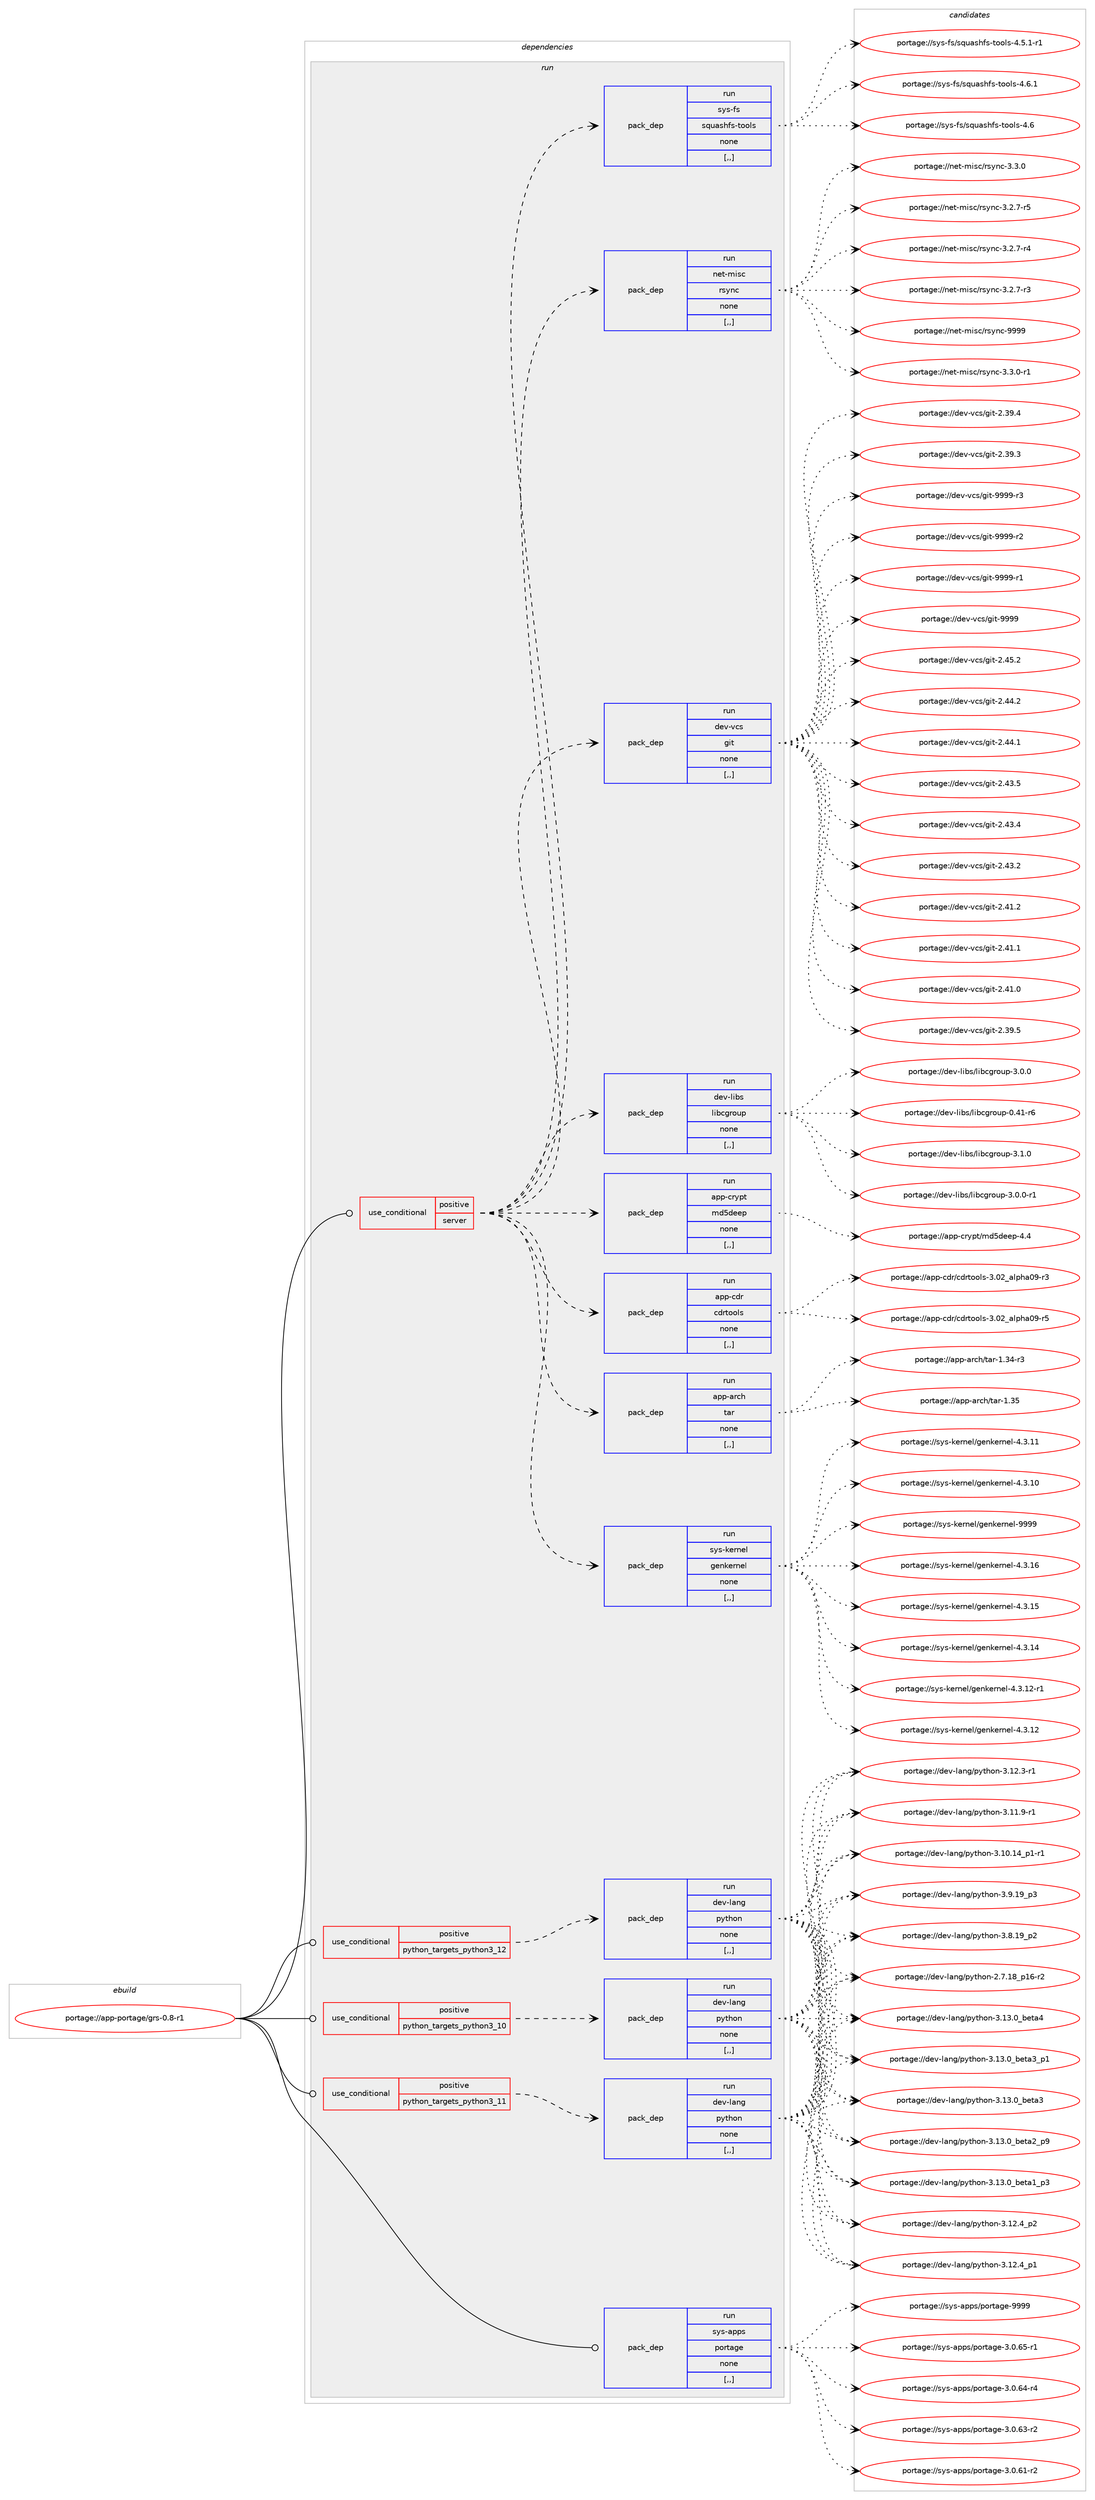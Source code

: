 digraph prolog {

# *************
# Graph options
# *************

newrank=true;
concentrate=true;
compound=true;
graph [rankdir=LR,fontname=Helvetica,fontsize=10,ranksep=1.5];#, ranksep=2.5, nodesep=0.2];
edge  [arrowhead=vee];
node  [fontname=Helvetica,fontsize=10];

# **********
# The ebuild
# **********

subgraph cluster_leftcol {
color=gray;
label=<<i>ebuild</i>>;
id [label="portage://app-portage/grs-0.8-r1", color=red, width=4, href="../app-portage/grs-0.8-r1.svg"];
}

# ****************
# The dependencies
# ****************

subgraph cluster_midcol {
color=gray;
label=<<i>dependencies</i>>;
subgraph cluster_compile {
fillcolor="#eeeeee";
style=filled;
label=<<i>compile</i>>;
}
subgraph cluster_compileandrun {
fillcolor="#eeeeee";
style=filled;
label=<<i>compile and run</i>>;
}
subgraph cluster_run {
fillcolor="#eeeeee";
style=filled;
label=<<i>run</i>>;
subgraph cond14210 {
dependency50887 [label=<<TABLE BORDER="0" CELLBORDER="1" CELLSPACING="0" CELLPADDING="4"><TR><TD ROWSPAN="3" CELLPADDING="10">use_conditional</TD></TR><TR><TD>positive</TD></TR><TR><TD>python_targets_python3_10</TD></TR></TABLE>>, shape=none, color=red];
subgraph pack36206 {
dependency50888 [label=<<TABLE BORDER="0" CELLBORDER="1" CELLSPACING="0" CELLPADDING="4" WIDTH="220"><TR><TD ROWSPAN="6" CELLPADDING="30">pack_dep</TD></TR><TR><TD WIDTH="110">run</TD></TR><TR><TD>dev-lang</TD></TR><TR><TD>python</TD></TR><TR><TD>none</TD></TR><TR><TD>[,,]</TD></TR></TABLE>>, shape=none, color=blue];
}
dependency50887:e -> dependency50888:w [weight=20,style="dashed",arrowhead="vee"];
}
id:e -> dependency50887:w [weight=20,style="solid",arrowhead="odot"];
subgraph cond14211 {
dependency50889 [label=<<TABLE BORDER="0" CELLBORDER="1" CELLSPACING="0" CELLPADDING="4"><TR><TD ROWSPAN="3" CELLPADDING="10">use_conditional</TD></TR><TR><TD>positive</TD></TR><TR><TD>python_targets_python3_11</TD></TR></TABLE>>, shape=none, color=red];
subgraph pack36207 {
dependency50890 [label=<<TABLE BORDER="0" CELLBORDER="1" CELLSPACING="0" CELLPADDING="4" WIDTH="220"><TR><TD ROWSPAN="6" CELLPADDING="30">pack_dep</TD></TR><TR><TD WIDTH="110">run</TD></TR><TR><TD>dev-lang</TD></TR><TR><TD>python</TD></TR><TR><TD>none</TD></TR><TR><TD>[,,]</TD></TR></TABLE>>, shape=none, color=blue];
}
dependency50889:e -> dependency50890:w [weight=20,style="dashed",arrowhead="vee"];
}
id:e -> dependency50889:w [weight=20,style="solid",arrowhead="odot"];
subgraph cond14212 {
dependency50891 [label=<<TABLE BORDER="0" CELLBORDER="1" CELLSPACING="0" CELLPADDING="4"><TR><TD ROWSPAN="3" CELLPADDING="10">use_conditional</TD></TR><TR><TD>positive</TD></TR><TR><TD>python_targets_python3_12</TD></TR></TABLE>>, shape=none, color=red];
subgraph pack36208 {
dependency50892 [label=<<TABLE BORDER="0" CELLBORDER="1" CELLSPACING="0" CELLPADDING="4" WIDTH="220"><TR><TD ROWSPAN="6" CELLPADDING="30">pack_dep</TD></TR><TR><TD WIDTH="110">run</TD></TR><TR><TD>dev-lang</TD></TR><TR><TD>python</TD></TR><TR><TD>none</TD></TR><TR><TD>[,,]</TD></TR></TABLE>>, shape=none, color=blue];
}
dependency50891:e -> dependency50892:w [weight=20,style="dashed",arrowhead="vee"];
}
id:e -> dependency50891:w [weight=20,style="solid",arrowhead="odot"];
subgraph cond14213 {
dependency50893 [label=<<TABLE BORDER="0" CELLBORDER="1" CELLSPACING="0" CELLPADDING="4"><TR><TD ROWSPAN="3" CELLPADDING="10">use_conditional</TD></TR><TR><TD>positive</TD></TR><TR><TD>server</TD></TR></TABLE>>, shape=none, color=red];
subgraph pack36209 {
dependency50894 [label=<<TABLE BORDER="0" CELLBORDER="1" CELLSPACING="0" CELLPADDING="4" WIDTH="220"><TR><TD ROWSPAN="6" CELLPADDING="30">pack_dep</TD></TR><TR><TD WIDTH="110">run</TD></TR><TR><TD>app-arch</TD></TR><TR><TD>tar</TD></TR><TR><TD>none</TD></TR><TR><TD>[,,]</TD></TR></TABLE>>, shape=none, color=blue];
}
dependency50893:e -> dependency50894:w [weight=20,style="dashed",arrowhead="vee"];
subgraph pack36210 {
dependency50895 [label=<<TABLE BORDER="0" CELLBORDER="1" CELLSPACING="0" CELLPADDING="4" WIDTH="220"><TR><TD ROWSPAN="6" CELLPADDING="30">pack_dep</TD></TR><TR><TD WIDTH="110">run</TD></TR><TR><TD>app-cdr</TD></TR><TR><TD>cdrtools</TD></TR><TR><TD>none</TD></TR><TR><TD>[,,]</TD></TR></TABLE>>, shape=none, color=blue];
}
dependency50893:e -> dependency50895:w [weight=20,style="dashed",arrowhead="vee"];
subgraph pack36211 {
dependency50896 [label=<<TABLE BORDER="0" CELLBORDER="1" CELLSPACING="0" CELLPADDING="4" WIDTH="220"><TR><TD ROWSPAN="6" CELLPADDING="30">pack_dep</TD></TR><TR><TD WIDTH="110">run</TD></TR><TR><TD>app-crypt</TD></TR><TR><TD>md5deep</TD></TR><TR><TD>none</TD></TR><TR><TD>[,,]</TD></TR></TABLE>>, shape=none, color=blue];
}
dependency50893:e -> dependency50896:w [weight=20,style="dashed",arrowhead="vee"];
subgraph pack36212 {
dependency50897 [label=<<TABLE BORDER="0" CELLBORDER="1" CELLSPACING="0" CELLPADDING="4" WIDTH="220"><TR><TD ROWSPAN="6" CELLPADDING="30">pack_dep</TD></TR><TR><TD WIDTH="110">run</TD></TR><TR><TD>dev-libs</TD></TR><TR><TD>libcgroup</TD></TR><TR><TD>none</TD></TR><TR><TD>[,,]</TD></TR></TABLE>>, shape=none, color=blue];
}
dependency50893:e -> dependency50897:w [weight=20,style="dashed",arrowhead="vee"];
subgraph pack36213 {
dependency50898 [label=<<TABLE BORDER="0" CELLBORDER="1" CELLSPACING="0" CELLPADDING="4" WIDTH="220"><TR><TD ROWSPAN="6" CELLPADDING="30">pack_dep</TD></TR><TR><TD WIDTH="110">run</TD></TR><TR><TD>dev-vcs</TD></TR><TR><TD>git</TD></TR><TR><TD>none</TD></TR><TR><TD>[,,]</TD></TR></TABLE>>, shape=none, color=blue];
}
dependency50893:e -> dependency50898:w [weight=20,style="dashed",arrowhead="vee"];
subgraph pack36214 {
dependency50899 [label=<<TABLE BORDER="0" CELLBORDER="1" CELLSPACING="0" CELLPADDING="4" WIDTH="220"><TR><TD ROWSPAN="6" CELLPADDING="30">pack_dep</TD></TR><TR><TD WIDTH="110">run</TD></TR><TR><TD>net-misc</TD></TR><TR><TD>rsync</TD></TR><TR><TD>none</TD></TR><TR><TD>[,,]</TD></TR></TABLE>>, shape=none, color=blue];
}
dependency50893:e -> dependency50899:w [weight=20,style="dashed",arrowhead="vee"];
subgraph pack36215 {
dependency50900 [label=<<TABLE BORDER="0" CELLBORDER="1" CELLSPACING="0" CELLPADDING="4" WIDTH="220"><TR><TD ROWSPAN="6" CELLPADDING="30">pack_dep</TD></TR><TR><TD WIDTH="110">run</TD></TR><TR><TD>sys-fs</TD></TR><TR><TD>squashfs-tools</TD></TR><TR><TD>none</TD></TR><TR><TD>[,,]</TD></TR></TABLE>>, shape=none, color=blue];
}
dependency50893:e -> dependency50900:w [weight=20,style="dashed",arrowhead="vee"];
subgraph pack36216 {
dependency50901 [label=<<TABLE BORDER="0" CELLBORDER="1" CELLSPACING="0" CELLPADDING="4" WIDTH="220"><TR><TD ROWSPAN="6" CELLPADDING="30">pack_dep</TD></TR><TR><TD WIDTH="110">run</TD></TR><TR><TD>sys-kernel</TD></TR><TR><TD>genkernel</TD></TR><TR><TD>none</TD></TR><TR><TD>[,,]</TD></TR></TABLE>>, shape=none, color=blue];
}
dependency50893:e -> dependency50901:w [weight=20,style="dashed",arrowhead="vee"];
}
id:e -> dependency50893:w [weight=20,style="solid",arrowhead="odot"];
subgraph pack36217 {
dependency50902 [label=<<TABLE BORDER="0" CELLBORDER="1" CELLSPACING="0" CELLPADDING="4" WIDTH="220"><TR><TD ROWSPAN="6" CELLPADDING="30">pack_dep</TD></TR><TR><TD WIDTH="110">run</TD></TR><TR><TD>sys-apps</TD></TR><TR><TD>portage</TD></TR><TR><TD>none</TD></TR><TR><TD>[,,]</TD></TR></TABLE>>, shape=none, color=blue];
}
id:e -> dependency50902:w [weight=20,style="solid",arrowhead="odot"];
}
}

# **************
# The candidates
# **************

subgraph cluster_choices {
rank=same;
color=gray;
label=<<i>candidates</i>>;

subgraph choice36206 {
color=black;
nodesep=1;
choice1001011184510897110103471121211161041111104551464951464895981011169752 [label="portage://dev-lang/python-3.13.0_beta4", color=red, width=4,href="../dev-lang/python-3.13.0_beta4.svg"];
choice10010111845108971101034711212111610411111045514649514648959810111697519511249 [label="portage://dev-lang/python-3.13.0_beta3_p1", color=red, width=4,href="../dev-lang/python-3.13.0_beta3_p1.svg"];
choice1001011184510897110103471121211161041111104551464951464895981011169751 [label="portage://dev-lang/python-3.13.0_beta3", color=red, width=4,href="../dev-lang/python-3.13.0_beta3.svg"];
choice10010111845108971101034711212111610411111045514649514648959810111697509511257 [label="portage://dev-lang/python-3.13.0_beta2_p9", color=red, width=4,href="../dev-lang/python-3.13.0_beta2_p9.svg"];
choice10010111845108971101034711212111610411111045514649514648959810111697499511251 [label="portage://dev-lang/python-3.13.0_beta1_p3", color=red, width=4,href="../dev-lang/python-3.13.0_beta1_p3.svg"];
choice100101118451089711010347112121116104111110455146495046529511250 [label="portage://dev-lang/python-3.12.4_p2", color=red, width=4,href="../dev-lang/python-3.12.4_p2.svg"];
choice100101118451089711010347112121116104111110455146495046529511249 [label="portage://dev-lang/python-3.12.4_p1", color=red, width=4,href="../dev-lang/python-3.12.4_p1.svg"];
choice100101118451089711010347112121116104111110455146495046514511449 [label="portage://dev-lang/python-3.12.3-r1", color=red, width=4,href="../dev-lang/python-3.12.3-r1.svg"];
choice100101118451089711010347112121116104111110455146494946574511449 [label="portage://dev-lang/python-3.11.9-r1", color=red, width=4,href="../dev-lang/python-3.11.9-r1.svg"];
choice100101118451089711010347112121116104111110455146494846495295112494511449 [label="portage://dev-lang/python-3.10.14_p1-r1", color=red, width=4,href="../dev-lang/python-3.10.14_p1-r1.svg"];
choice100101118451089711010347112121116104111110455146574649579511251 [label="portage://dev-lang/python-3.9.19_p3", color=red, width=4,href="../dev-lang/python-3.9.19_p3.svg"];
choice100101118451089711010347112121116104111110455146564649579511250 [label="portage://dev-lang/python-3.8.19_p2", color=red, width=4,href="../dev-lang/python-3.8.19_p2.svg"];
choice100101118451089711010347112121116104111110455046554649569511249544511450 [label="portage://dev-lang/python-2.7.18_p16-r2", color=red, width=4,href="../dev-lang/python-2.7.18_p16-r2.svg"];
dependency50888:e -> choice1001011184510897110103471121211161041111104551464951464895981011169752:w [style=dotted,weight="100"];
dependency50888:e -> choice10010111845108971101034711212111610411111045514649514648959810111697519511249:w [style=dotted,weight="100"];
dependency50888:e -> choice1001011184510897110103471121211161041111104551464951464895981011169751:w [style=dotted,weight="100"];
dependency50888:e -> choice10010111845108971101034711212111610411111045514649514648959810111697509511257:w [style=dotted,weight="100"];
dependency50888:e -> choice10010111845108971101034711212111610411111045514649514648959810111697499511251:w [style=dotted,weight="100"];
dependency50888:e -> choice100101118451089711010347112121116104111110455146495046529511250:w [style=dotted,weight="100"];
dependency50888:e -> choice100101118451089711010347112121116104111110455146495046529511249:w [style=dotted,weight="100"];
dependency50888:e -> choice100101118451089711010347112121116104111110455146495046514511449:w [style=dotted,weight="100"];
dependency50888:e -> choice100101118451089711010347112121116104111110455146494946574511449:w [style=dotted,weight="100"];
dependency50888:e -> choice100101118451089711010347112121116104111110455146494846495295112494511449:w [style=dotted,weight="100"];
dependency50888:e -> choice100101118451089711010347112121116104111110455146574649579511251:w [style=dotted,weight="100"];
dependency50888:e -> choice100101118451089711010347112121116104111110455146564649579511250:w [style=dotted,weight="100"];
dependency50888:e -> choice100101118451089711010347112121116104111110455046554649569511249544511450:w [style=dotted,weight="100"];
}
subgraph choice36207 {
color=black;
nodesep=1;
choice1001011184510897110103471121211161041111104551464951464895981011169752 [label="portage://dev-lang/python-3.13.0_beta4", color=red, width=4,href="../dev-lang/python-3.13.0_beta4.svg"];
choice10010111845108971101034711212111610411111045514649514648959810111697519511249 [label="portage://dev-lang/python-3.13.0_beta3_p1", color=red, width=4,href="../dev-lang/python-3.13.0_beta3_p1.svg"];
choice1001011184510897110103471121211161041111104551464951464895981011169751 [label="portage://dev-lang/python-3.13.0_beta3", color=red, width=4,href="../dev-lang/python-3.13.0_beta3.svg"];
choice10010111845108971101034711212111610411111045514649514648959810111697509511257 [label="portage://dev-lang/python-3.13.0_beta2_p9", color=red, width=4,href="../dev-lang/python-3.13.0_beta2_p9.svg"];
choice10010111845108971101034711212111610411111045514649514648959810111697499511251 [label="portage://dev-lang/python-3.13.0_beta1_p3", color=red, width=4,href="../dev-lang/python-3.13.0_beta1_p3.svg"];
choice100101118451089711010347112121116104111110455146495046529511250 [label="portage://dev-lang/python-3.12.4_p2", color=red, width=4,href="../dev-lang/python-3.12.4_p2.svg"];
choice100101118451089711010347112121116104111110455146495046529511249 [label="portage://dev-lang/python-3.12.4_p1", color=red, width=4,href="../dev-lang/python-3.12.4_p1.svg"];
choice100101118451089711010347112121116104111110455146495046514511449 [label="portage://dev-lang/python-3.12.3-r1", color=red, width=4,href="../dev-lang/python-3.12.3-r1.svg"];
choice100101118451089711010347112121116104111110455146494946574511449 [label="portage://dev-lang/python-3.11.9-r1", color=red, width=4,href="../dev-lang/python-3.11.9-r1.svg"];
choice100101118451089711010347112121116104111110455146494846495295112494511449 [label="portage://dev-lang/python-3.10.14_p1-r1", color=red, width=4,href="../dev-lang/python-3.10.14_p1-r1.svg"];
choice100101118451089711010347112121116104111110455146574649579511251 [label="portage://dev-lang/python-3.9.19_p3", color=red, width=4,href="../dev-lang/python-3.9.19_p3.svg"];
choice100101118451089711010347112121116104111110455146564649579511250 [label="portage://dev-lang/python-3.8.19_p2", color=red, width=4,href="../dev-lang/python-3.8.19_p2.svg"];
choice100101118451089711010347112121116104111110455046554649569511249544511450 [label="portage://dev-lang/python-2.7.18_p16-r2", color=red, width=4,href="../dev-lang/python-2.7.18_p16-r2.svg"];
dependency50890:e -> choice1001011184510897110103471121211161041111104551464951464895981011169752:w [style=dotted,weight="100"];
dependency50890:e -> choice10010111845108971101034711212111610411111045514649514648959810111697519511249:w [style=dotted,weight="100"];
dependency50890:e -> choice1001011184510897110103471121211161041111104551464951464895981011169751:w [style=dotted,weight="100"];
dependency50890:e -> choice10010111845108971101034711212111610411111045514649514648959810111697509511257:w [style=dotted,weight="100"];
dependency50890:e -> choice10010111845108971101034711212111610411111045514649514648959810111697499511251:w [style=dotted,weight="100"];
dependency50890:e -> choice100101118451089711010347112121116104111110455146495046529511250:w [style=dotted,weight="100"];
dependency50890:e -> choice100101118451089711010347112121116104111110455146495046529511249:w [style=dotted,weight="100"];
dependency50890:e -> choice100101118451089711010347112121116104111110455146495046514511449:w [style=dotted,weight="100"];
dependency50890:e -> choice100101118451089711010347112121116104111110455146494946574511449:w [style=dotted,weight="100"];
dependency50890:e -> choice100101118451089711010347112121116104111110455146494846495295112494511449:w [style=dotted,weight="100"];
dependency50890:e -> choice100101118451089711010347112121116104111110455146574649579511251:w [style=dotted,weight="100"];
dependency50890:e -> choice100101118451089711010347112121116104111110455146564649579511250:w [style=dotted,weight="100"];
dependency50890:e -> choice100101118451089711010347112121116104111110455046554649569511249544511450:w [style=dotted,weight="100"];
}
subgraph choice36208 {
color=black;
nodesep=1;
choice1001011184510897110103471121211161041111104551464951464895981011169752 [label="portage://dev-lang/python-3.13.0_beta4", color=red, width=4,href="../dev-lang/python-3.13.0_beta4.svg"];
choice10010111845108971101034711212111610411111045514649514648959810111697519511249 [label="portage://dev-lang/python-3.13.0_beta3_p1", color=red, width=4,href="../dev-lang/python-3.13.0_beta3_p1.svg"];
choice1001011184510897110103471121211161041111104551464951464895981011169751 [label="portage://dev-lang/python-3.13.0_beta3", color=red, width=4,href="../dev-lang/python-3.13.0_beta3.svg"];
choice10010111845108971101034711212111610411111045514649514648959810111697509511257 [label="portage://dev-lang/python-3.13.0_beta2_p9", color=red, width=4,href="../dev-lang/python-3.13.0_beta2_p9.svg"];
choice10010111845108971101034711212111610411111045514649514648959810111697499511251 [label="portage://dev-lang/python-3.13.0_beta1_p3", color=red, width=4,href="../dev-lang/python-3.13.0_beta1_p3.svg"];
choice100101118451089711010347112121116104111110455146495046529511250 [label="portage://dev-lang/python-3.12.4_p2", color=red, width=4,href="../dev-lang/python-3.12.4_p2.svg"];
choice100101118451089711010347112121116104111110455146495046529511249 [label="portage://dev-lang/python-3.12.4_p1", color=red, width=4,href="../dev-lang/python-3.12.4_p1.svg"];
choice100101118451089711010347112121116104111110455146495046514511449 [label="portage://dev-lang/python-3.12.3-r1", color=red, width=4,href="../dev-lang/python-3.12.3-r1.svg"];
choice100101118451089711010347112121116104111110455146494946574511449 [label="portage://dev-lang/python-3.11.9-r1", color=red, width=4,href="../dev-lang/python-3.11.9-r1.svg"];
choice100101118451089711010347112121116104111110455146494846495295112494511449 [label="portage://dev-lang/python-3.10.14_p1-r1", color=red, width=4,href="../dev-lang/python-3.10.14_p1-r1.svg"];
choice100101118451089711010347112121116104111110455146574649579511251 [label="portage://dev-lang/python-3.9.19_p3", color=red, width=4,href="../dev-lang/python-3.9.19_p3.svg"];
choice100101118451089711010347112121116104111110455146564649579511250 [label="portage://dev-lang/python-3.8.19_p2", color=red, width=4,href="../dev-lang/python-3.8.19_p2.svg"];
choice100101118451089711010347112121116104111110455046554649569511249544511450 [label="portage://dev-lang/python-2.7.18_p16-r2", color=red, width=4,href="../dev-lang/python-2.7.18_p16-r2.svg"];
dependency50892:e -> choice1001011184510897110103471121211161041111104551464951464895981011169752:w [style=dotted,weight="100"];
dependency50892:e -> choice10010111845108971101034711212111610411111045514649514648959810111697519511249:w [style=dotted,weight="100"];
dependency50892:e -> choice1001011184510897110103471121211161041111104551464951464895981011169751:w [style=dotted,weight="100"];
dependency50892:e -> choice10010111845108971101034711212111610411111045514649514648959810111697509511257:w [style=dotted,weight="100"];
dependency50892:e -> choice10010111845108971101034711212111610411111045514649514648959810111697499511251:w [style=dotted,weight="100"];
dependency50892:e -> choice100101118451089711010347112121116104111110455146495046529511250:w [style=dotted,weight="100"];
dependency50892:e -> choice100101118451089711010347112121116104111110455146495046529511249:w [style=dotted,weight="100"];
dependency50892:e -> choice100101118451089711010347112121116104111110455146495046514511449:w [style=dotted,weight="100"];
dependency50892:e -> choice100101118451089711010347112121116104111110455146494946574511449:w [style=dotted,weight="100"];
dependency50892:e -> choice100101118451089711010347112121116104111110455146494846495295112494511449:w [style=dotted,weight="100"];
dependency50892:e -> choice100101118451089711010347112121116104111110455146574649579511251:w [style=dotted,weight="100"];
dependency50892:e -> choice100101118451089711010347112121116104111110455146564649579511250:w [style=dotted,weight="100"];
dependency50892:e -> choice100101118451089711010347112121116104111110455046554649569511249544511450:w [style=dotted,weight="100"];
}
subgraph choice36209 {
color=black;
nodesep=1;
choice9711211245971149910447116971144549465153 [label="portage://app-arch/tar-1.35", color=red, width=4,href="../app-arch/tar-1.35.svg"];
choice97112112459711499104471169711445494651524511451 [label="portage://app-arch/tar-1.34-r3", color=red, width=4,href="../app-arch/tar-1.34-r3.svg"];
dependency50894:e -> choice9711211245971149910447116971144549465153:w [style=dotted,weight="100"];
dependency50894:e -> choice97112112459711499104471169711445494651524511451:w [style=dotted,weight="100"];
}
subgraph choice36210 {
color=black;
nodesep=1;
choice9711211245991001144799100114116111111108115455146485095971081121049748574511453 [label="portage://app-cdr/cdrtools-3.02_alpha09-r5", color=red, width=4,href="../app-cdr/cdrtools-3.02_alpha09-r5.svg"];
choice9711211245991001144799100114116111111108115455146485095971081121049748574511451 [label="portage://app-cdr/cdrtools-3.02_alpha09-r3", color=red, width=4,href="../app-cdr/cdrtools-3.02_alpha09-r3.svg"];
dependency50895:e -> choice9711211245991001144799100114116111111108115455146485095971081121049748574511453:w [style=dotted,weight="100"];
dependency50895:e -> choice9711211245991001144799100114116111111108115455146485095971081121049748574511451:w [style=dotted,weight="100"];
}
subgraph choice36211 {
color=black;
nodesep=1;
choice971121124599114121112116471091005310010110111245524652 [label="portage://app-crypt/md5deep-4.4", color=red, width=4,href="../app-crypt/md5deep-4.4.svg"];
dependency50896:e -> choice971121124599114121112116471091005310010110111245524652:w [style=dotted,weight="100"];
}
subgraph choice36212 {
color=black;
nodesep=1;
choice1001011184510810598115471081059899103114111117112455146494648 [label="portage://dev-libs/libcgroup-3.1.0", color=red, width=4,href="../dev-libs/libcgroup-3.1.0.svg"];
choice10010111845108105981154710810598991031141111171124551464846484511449 [label="portage://dev-libs/libcgroup-3.0.0-r1", color=red, width=4,href="../dev-libs/libcgroup-3.0.0-r1.svg"];
choice1001011184510810598115471081059899103114111117112455146484648 [label="portage://dev-libs/libcgroup-3.0.0", color=red, width=4,href="../dev-libs/libcgroup-3.0.0.svg"];
choice100101118451081059811547108105989910311411111711245484652494511454 [label="portage://dev-libs/libcgroup-0.41-r6", color=red, width=4,href="../dev-libs/libcgroup-0.41-r6.svg"];
dependency50897:e -> choice1001011184510810598115471081059899103114111117112455146494648:w [style=dotted,weight="100"];
dependency50897:e -> choice10010111845108105981154710810598991031141111171124551464846484511449:w [style=dotted,weight="100"];
dependency50897:e -> choice1001011184510810598115471081059899103114111117112455146484648:w [style=dotted,weight="100"];
dependency50897:e -> choice100101118451081059811547108105989910311411111711245484652494511454:w [style=dotted,weight="100"];
}
subgraph choice36213 {
color=black;
nodesep=1;
choice10010111845118991154710310511645575757574511451 [label="portage://dev-vcs/git-9999-r3", color=red, width=4,href="../dev-vcs/git-9999-r3.svg"];
choice10010111845118991154710310511645575757574511450 [label="portage://dev-vcs/git-9999-r2", color=red, width=4,href="../dev-vcs/git-9999-r2.svg"];
choice10010111845118991154710310511645575757574511449 [label="portage://dev-vcs/git-9999-r1", color=red, width=4,href="../dev-vcs/git-9999-r1.svg"];
choice1001011184511899115471031051164557575757 [label="portage://dev-vcs/git-9999", color=red, width=4,href="../dev-vcs/git-9999.svg"];
choice10010111845118991154710310511645504652534650 [label="portage://dev-vcs/git-2.45.2", color=red, width=4,href="../dev-vcs/git-2.45.2.svg"];
choice10010111845118991154710310511645504652524650 [label="portage://dev-vcs/git-2.44.2", color=red, width=4,href="../dev-vcs/git-2.44.2.svg"];
choice10010111845118991154710310511645504652524649 [label="portage://dev-vcs/git-2.44.1", color=red, width=4,href="../dev-vcs/git-2.44.1.svg"];
choice10010111845118991154710310511645504652514653 [label="portage://dev-vcs/git-2.43.5", color=red, width=4,href="../dev-vcs/git-2.43.5.svg"];
choice10010111845118991154710310511645504652514652 [label="portage://dev-vcs/git-2.43.4", color=red, width=4,href="../dev-vcs/git-2.43.4.svg"];
choice10010111845118991154710310511645504652514650 [label="portage://dev-vcs/git-2.43.2", color=red, width=4,href="../dev-vcs/git-2.43.2.svg"];
choice10010111845118991154710310511645504652494650 [label="portage://dev-vcs/git-2.41.2", color=red, width=4,href="../dev-vcs/git-2.41.2.svg"];
choice10010111845118991154710310511645504652494649 [label="portage://dev-vcs/git-2.41.1", color=red, width=4,href="../dev-vcs/git-2.41.1.svg"];
choice10010111845118991154710310511645504652494648 [label="portage://dev-vcs/git-2.41.0", color=red, width=4,href="../dev-vcs/git-2.41.0.svg"];
choice10010111845118991154710310511645504651574653 [label="portage://dev-vcs/git-2.39.5", color=red, width=4,href="../dev-vcs/git-2.39.5.svg"];
choice10010111845118991154710310511645504651574652 [label="portage://dev-vcs/git-2.39.4", color=red, width=4,href="../dev-vcs/git-2.39.4.svg"];
choice10010111845118991154710310511645504651574651 [label="portage://dev-vcs/git-2.39.3", color=red, width=4,href="../dev-vcs/git-2.39.3.svg"];
dependency50898:e -> choice10010111845118991154710310511645575757574511451:w [style=dotted,weight="100"];
dependency50898:e -> choice10010111845118991154710310511645575757574511450:w [style=dotted,weight="100"];
dependency50898:e -> choice10010111845118991154710310511645575757574511449:w [style=dotted,weight="100"];
dependency50898:e -> choice1001011184511899115471031051164557575757:w [style=dotted,weight="100"];
dependency50898:e -> choice10010111845118991154710310511645504652534650:w [style=dotted,weight="100"];
dependency50898:e -> choice10010111845118991154710310511645504652524650:w [style=dotted,weight="100"];
dependency50898:e -> choice10010111845118991154710310511645504652524649:w [style=dotted,weight="100"];
dependency50898:e -> choice10010111845118991154710310511645504652514653:w [style=dotted,weight="100"];
dependency50898:e -> choice10010111845118991154710310511645504652514652:w [style=dotted,weight="100"];
dependency50898:e -> choice10010111845118991154710310511645504652514650:w [style=dotted,weight="100"];
dependency50898:e -> choice10010111845118991154710310511645504652494650:w [style=dotted,weight="100"];
dependency50898:e -> choice10010111845118991154710310511645504652494649:w [style=dotted,weight="100"];
dependency50898:e -> choice10010111845118991154710310511645504652494648:w [style=dotted,weight="100"];
dependency50898:e -> choice10010111845118991154710310511645504651574653:w [style=dotted,weight="100"];
dependency50898:e -> choice10010111845118991154710310511645504651574652:w [style=dotted,weight="100"];
dependency50898:e -> choice10010111845118991154710310511645504651574651:w [style=dotted,weight="100"];
}
subgraph choice36214 {
color=black;
nodesep=1;
choice110101116451091051159947114115121110994557575757 [label="portage://net-misc/rsync-9999", color=red, width=4,href="../net-misc/rsync-9999.svg"];
choice110101116451091051159947114115121110994551465146484511449 [label="portage://net-misc/rsync-3.3.0-r1", color=red, width=4,href="../net-misc/rsync-3.3.0-r1.svg"];
choice11010111645109105115994711411512111099455146514648 [label="portage://net-misc/rsync-3.3.0", color=red, width=4,href="../net-misc/rsync-3.3.0.svg"];
choice110101116451091051159947114115121110994551465046554511453 [label="portage://net-misc/rsync-3.2.7-r5", color=red, width=4,href="../net-misc/rsync-3.2.7-r5.svg"];
choice110101116451091051159947114115121110994551465046554511452 [label="portage://net-misc/rsync-3.2.7-r4", color=red, width=4,href="../net-misc/rsync-3.2.7-r4.svg"];
choice110101116451091051159947114115121110994551465046554511451 [label="portage://net-misc/rsync-3.2.7-r3", color=red, width=4,href="../net-misc/rsync-3.2.7-r3.svg"];
dependency50899:e -> choice110101116451091051159947114115121110994557575757:w [style=dotted,weight="100"];
dependency50899:e -> choice110101116451091051159947114115121110994551465146484511449:w [style=dotted,weight="100"];
dependency50899:e -> choice11010111645109105115994711411512111099455146514648:w [style=dotted,weight="100"];
dependency50899:e -> choice110101116451091051159947114115121110994551465046554511453:w [style=dotted,weight="100"];
dependency50899:e -> choice110101116451091051159947114115121110994551465046554511452:w [style=dotted,weight="100"];
dependency50899:e -> choice110101116451091051159947114115121110994551465046554511451:w [style=dotted,weight="100"];
}
subgraph choice36215 {
color=black;
nodesep=1;
choice11512111545102115471151131179711510410211545116111111108115455246544649 [label="portage://sys-fs/squashfs-tools-4.6.1", color=red, width=4,href="../sys-fs/squashfs-tools-4.6.1.svg"];
choice1151211154510211547115113117971151041021154511611111110811545524654 [label="portage://sys-fs/squashfs-tools-4.6", color=red, width=4,href="../sys-fs/squashfs-tools-4.6.svg"];
choice115121115451021154711511311797115104102115451161111111081154552465346494511449 [label="portage://sys-fs/squashfs-tools-4.5.1-r1", color=red, width=4,href="../sys-fs/squashfs-tools-4.5.1-r1.svg"];
dependency50900:e -> choice11512111545102115471151131179711510410211545116111111108115455246544649:w [style=dotted,weight="100"];
dependency50900:e -> choice1151211154510211547115113117971151041021154511611111110811545524654:w [style=dotted,weight="100"];
dependency50900:e -> choice115121115451021154711511311797115104102115451161111111081154552465346494511449:w [style=dotted,weight="100"];
}
subgraph choice36216 {
color=black;
nodesep=1;
choice11512111545107101114110101108471031011101071011141101011084557575757 [label="portage://sys-kernel/genkernel-9999", color=red, width=4,href="../sys-kernel/genkernel-9999.svg"];
choice115121115451071011141101011084710310111010710111411010110845524651464954 [label="portage://sys-kernel/genkernel-4.3.16", color=red, width=4,href="../sys-kernel/genkernel-4.3.16.svg"];
choice115121115451071011141101011084710310111010710111411010110845524651464953 [label="portage://sys-kernel/genkernel-4.3.15", color=red, width=4,href="../sys-kernel/genkernel-4.3.15.svg"];
choice115121115451071011141101011084710310111010710111411010110845524651464952 [label="portage://sys-kernel/genkernel-4.3.14", color=red, width=4,href="../sys-kernel/genkernel-4.3.14.svg"];
choice1151211154510710111411010110847103101110107101114110101108455246514649504511449 [label="portage://sys-kernel/genkernel-4.3.12-r1", color=red, width=4,href="../sys-kernel/genkernel-4.3.12-r1.svg"];
choice115121115451071011141101011084710310111010710111411010110845524651464950 [label="portage://sys-kernel/genkernel-4.3.12", color=red, width=4,href="../sys-kernel/genkernel-4.3.12.svg"];
choice115121115451071011141101011084710310111010710111411010110845524651464949 [label="portage://sys-kernel/genkernel-4.3.11", color=red, width=4,href="../sys-kernel/genkernel-4.3.11.svg"];
choice115121115451071011141101011084710310111010710111411010110845524651464948 [label="portage://sys-kernel/genkernel-4.3.10", color=red, width=4,href="../sys-kernel/genkernel-4.3.10.svg"];
dependency50901:e -> choice11512111545107101114110101108471031011101071011141101011084557575757:w [style=dotted,weight="100"];
dependency50901:e -> choice115121115451071011141101011084710310111010710111411010110845524651464954:w [style=dotted,weight="100"];
dependency50901:e -> choice115121115451071011141101011084710310111010710111411010110845524651464953:w [style=dotted,weight="100"];
dependency50901:e -> choice115121115451071011141101011084710310111010710111411010110845524651464952:w [style=dotted,weight="100"];
dependency50901:e -> choice1151211154510710111411010110847103101110107101114110101108455246514649504511449:w [style=dotted,weight="100"];
dependency50901:e -> choice115121115451071011141101011084710310111010710111411010110845524651464950:w [style=dotted,weight="100"];
dependency50901:e -> choice115121115451071011141101011084710310111010710111411010110845524651464949:w [style=dotted,weight="100"];
dependency50901:e -> choice115121115451071011141101011084710310111010710111411010110845524651464948:w [style=dotted,weight="100"];
}
subgraph choice36217 {
color=black;
nodesep=1;
choice115121115459711211211547112111114116971031014557575757 [label="portage://sys-apps/portage-9999", color=red, width=4,href="../sys-apps/portage-9999.svg"];
choice11512111545971121121154711211111411697103101455146484654534511449 [label="portage://sys-apps/portage-3.0.65-r1", color=red, width=4,href="../sys-apps/portage-3.0.65-r1.svg"];
choice11512111545971121121154711211111411697103101455146484654524511452 [label="portage://sys-apps/portage-3.0.64-r4", color=red, width=4,href="../sys-apps/portage-3.0.64-r4.svg"];
choice11512111545971121121154711211111411697103101455146484654514511450 [label="portage://sys-apps/portage-3.0.63-r2", color=red, width=4,href="../sys-apps/portage-3.0.63-r2.svg"];
choice11512111545971121121154711211111411697103101455146484654494511450 [label="portage://sys-apps/portage-3.0.61-r2", color=red, width=4,href="../sys-apps/portage-3.0.61-r2.svg"];
dependency50902:e -> choice115121115459711211211547112111114116971031014557575757:w [style=dotted,weight="100"];
dependency50902:e -> choice11512111545971121121154711211111411697103101455146484654534511449:w [style=dotted,weight="100"];
dependency50902:e -> choice11512111545971121121154711211111411697103101455146484654524511452:w [style=dotted,weight="100"];
dependency50902:e -> choice11512111545971121121154711211111411697103101455146484654514511450:w [style=dotted,weight="100"];
dependency50902:e -> choice11512111545971121121154711211111411697103101455146484654494511450:w [style=dotted,weight="100"];
}
}

}
